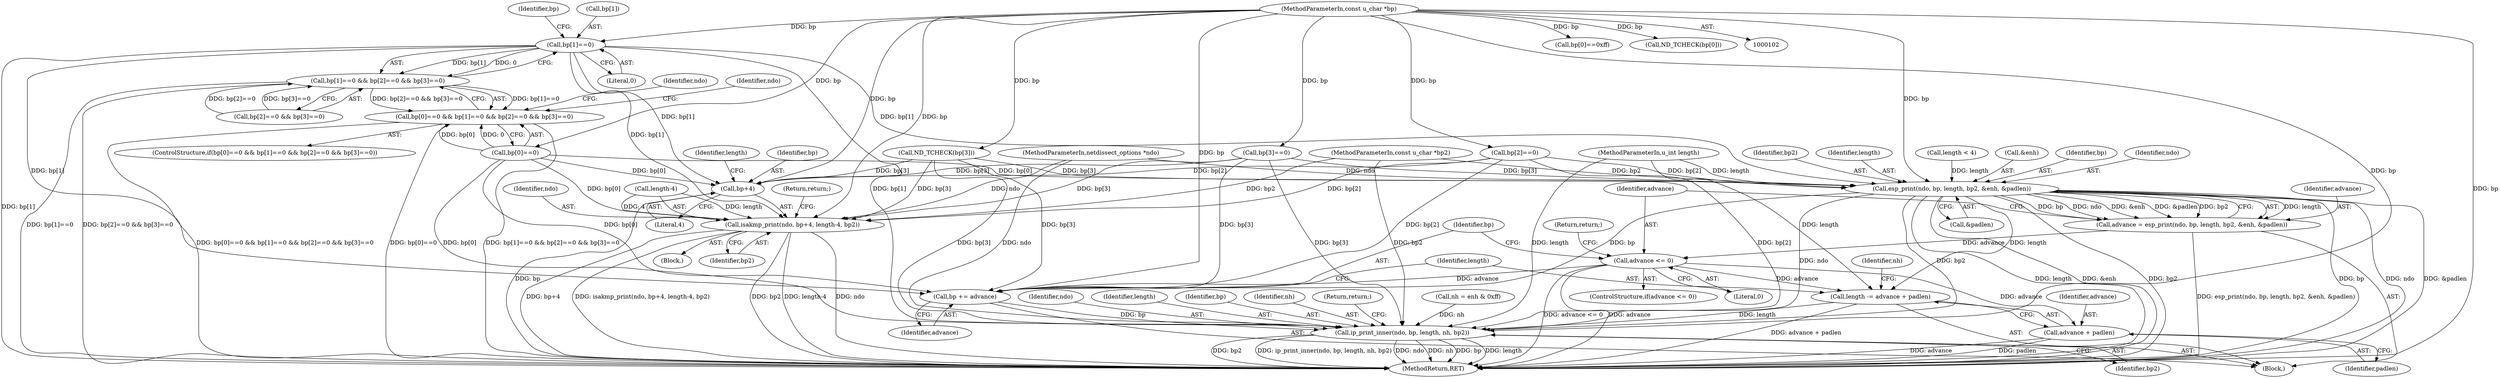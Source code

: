 digraph "0_tcpdump_f76e7feb41a4327d2b0978449bbdafe98d4a3771@array" {
"1000146" [label="(Call,bp[1]==0)"];
"1000104" [label="(MethodParameterIn,const u_char *bp)"];
"1000145" [label="(Call,bp[1]==0 && bp[2]==0 && bp[3]==0)"];
"1000139" [label="(Call,bp[0]==0 && bp[1]==0 && bp[2]==0 && bp[3]==0)"];
"1000167" [label="(Call,isakmp_print(ndo, bp+4, length-4, bp2))"];
"1000169" [label="(Call,bp+4)"];
"1000188" [label="(Call,esp_print(ndo, bp, length, bp2, &enh, &padlen))"];
"1000186" [label="(Call,advance = esp_print(ndo, bp, length, bp2, &enh, &padlen))"];
"1000198" [label="(Call,advance <= 0)"];
"1000202" [label="(Call,bp += advance)"];
"1000215" [label="(Call,ip_print_inner(ndo, bp, length, nh, bp2))"];
"1000205" [label="(Call,length -= advance + padlen)"];
"1000207" [label="(Call,advance + padlen)"];
"1000195" [label="(Call,&padlen)"];
"1000199" [label="(Identifier,advance)"];
"1000186" [label="(Call,advance = esp_print(ndo, bp, length, bp2, &enh, &padlen))"];
"1000117" [label="(Call,bp[0]==0xff)"];
"1000206" [label="(Identifier,length)"];
"1000210" [label="(Call,nh = enh & 0xff)"];
"1000146" [label="(Call,bp[1]==0)"];
"1000140" [label="(Call,bp[0]==0)"];
"1000129" [label="(Call,length < 4)"];
"1000205" [label="(Call,length -= advance + padlen)"];
"1000103" [label="(MethodParameterIn,netdissect_options *ndo)"];
"1000152" [label="(Call,bp[2]==0)"];
"1000157" [label="(Call,bp[3]==0)"];
"1000139" [label="(Call,bp[0]==0 && bp[1]==0 && bp[2]==0 && bp[3]==0)"];
"1000198" [label="(Call,advance <= 0)"];
"1000208" [label="(Identifier,advance)"];
"1000173" [label="(Identifier,length)"];
"1000216" [label="(Identifier,ndo)"];
"1000177" [label="(Block,)"];
"1000209" [label="(Identifier,padlen)"];
"1000104" [label="(MethodParameterIn,const u_char *bp)"];
"1000203" [label="(Identifier,bp)"];
"1000145" [label="(Call,bp[1]==0 && bp[2]==0 && bp[3]==0)"];
"1000187" [label="(Identifier,advance)"];
"1000197" [label="(ControlStructure,if(advance <= 0))"];
"1000218" [label="(Identifier,length)"];
"1000215" [label="(Call,ip_print_inner(ndo, bp, length, nh, bp2))"];
"1000151" [label="(Call,bp[2]==0 && bp[3]==0)"];
"1000172" [label="(Call,length-4)"];
"1000193" [label="(Call,&enh)"];
"1000167" [label="(Call,isakmp_print(ndo, bp+4, length-4, bp2))"];
"1000190" [label="(Identifier,bp)"];
"1000228" [label="(MethodReturn,RET)"];
"1000150" [label="(Literal,0)"];
"1000204" [label="(Identifier,advance)"];
"1000170" [label="(Identifier,bp)"];
"1000217" [label="(Identifier,bp)"];
"1000134" [label="(Call,ND_TCHECK(bp[3]))"];
"1000189" [label="(Identifier,ndo)"];
"1000105" [label="(MethodParameterIn,u_int length)"];
"1000106" [label="(MethodParameterIn,const u_char *bp2)"];
"1000171" [label="(Literal,4)"];
"1000169" [label="(Call,bp+4)"];
"1000176" [label="(Return,return;)"];
"1000200" [label="(Literal,0)"];
"1000220" [label="(Identifier,bp2)"];
"1000219" [label="(Identifier,nh)"];
"1000211" [label="(Identifier,nh)"];
"1000221" [label="(Return,return;)"];
"1000202" [label="(Call,bp += advance)"];
"1000162" [label="(Block,)"];
"1000201" [label="(Return,return;)"];
"1000168" [label="(Identifier,ndo)"];
"1000175" [label="(Identifier,bp2)"];
"1000154" [label="(Identifier,bp)"];
"1000184" [label="(Identifier,ndo)"];
"1000192" [label="(Identifier,bp2)"];
"1000138" [label="(ControlStructure,if(bp[0]==0 && bp[1]==0 && bp[2]==0 && bp[3]==0))"];
"1000147" [label="(Call,bp[1])"];
"1000108" [label="(Call,ND_TCHECK(bp[0]))"];
"1000165" [label="(Identifier,ndo)"];
"1000188" [label="(Call,esp_print(ndo, bp, length, bp2, &enh, &padlen))"];
"1000191" [label="(Identifier,length)"];
"1000207" [label="(Call,advance + padlen)"];
"1000146" -> "1000145"  [label="AST: "];
"1000146" -> "1000150"  [label="CFG: "];
"1000147" -> "1000146"  [label="AST: "];
"1000150" -> "1000146"  [label="AST: "];
"1000154" -> "1000146"  [label="CFG: "];
"1000145" -> "1000146"  [label="CFG: "];
"1000146" -> "1000228"  [label="DDG: bp[1]"];
"1000146" -> "1000145"  [label="DDG: bp[1]"];
"1000146" -> "1000145"  [label="DDG: 0"];
"1000104" -> "1000146"  [label="DDG: bp"];
"1000146" -> "1000167"  [label="DDG: bp[1]"];
"1000146" -> "1000169"  [label="DDG: bp[1]"];
"1000146" -> "1000188"  [label="DDG: bp[1]"];
"1000146" -> "1000202"  [label="DDG: bp[1]"];
"1000146" -> "1000215"  [label="DDG: bp[1]"];
"1000104" -> "1000102"  [label="AST: "];
"1000104" -> "1000228"  [label="DDG: bp"];
"1000104" -> "1000108"  [label="DDG: bp"];
"1000104" -> "1000117"  [label="DDG: bp"];
"1000104" -> "1000134"  [label="DDG: bp"];
"1000104" -> "1000140"  [label="DDG: bp"];
"1000104" -> "1000152"  [label="DDG: bp"];
"1000104" -> "1000157"  [label="DDG: bp"];
"1000104" -> "1000167"  [label="DDG: bp"];
"1000104" -> "1000169"  [label="DDG: bp"];
"1000104" -> "1000188"  [label="DDG: bp"];
"1000104" -> "1000202"  [label="DDG: bp"];
"1000104" -> "1000215"  [label="DDG: bp"];
"1000145" -> "1000139"  [label="AST: "];
"1000145" -> "1000151"  [label="CFG: "];
"1000151" -> "1000145"  [label="AST: "];
"1000139" -> "1000145"  [label="CFG: "];
"1000145" -> "1000228"  [label="DDG: bp[2]==0 && bp[3]==0"];
"1000145" -> "1000228"  [label="DDG: bp[1]==0"];
"1000145" -> "1000139"  [label="DDG: bp[1]==0"];
"1000145" -> "1000139"  [label="DDG: bp[2]==0 && bp[3]==0"];
"1000151" -> "1000145"  [label="DDG: bp[2]==0"];
"1000151" -> "1000145"  [label="DDG: bp[3]==0"];
"1000139" -> "1000138"  [label="AST: "];
"1000139" -> "1000140"  [label="CFG: "];
"1000140" -> "1000139"  [label="AST: "];
"1000165" -> "1000139"  [label="CFG: "];
"1000184" -> "1000139"  [label="CFG: "];
"1000139" -> "1000228"  [label="DDG: bp[0]==0 && bp[1]==0 && bp[2]==0 && bp[3]==0"];
"1000139" -> "1000228"  [label="DDG: bp[0]==0"];
"1000139" -> "1000228"  [label="DDG: bp[1]==0 && bp[2]==0 && bp[3]==0"];
"1000140" -> "1000139"  [label="DDG: bp[0]"];
"1000140" -> "1000139"  [label="DDG: 0"];
"1000167" -> "1000162"  [label="AST: "];
"1000167" -> "1000175"  [label="CFG: "];
"1000168" -> "1000167"  [label="AST: "];
"1000169" -> "1000167"  [label="AST: "];
"1000172" -> "1000167"  [label="AST: "];
"1000175" -> "1000167"  [label="AST: "];
"1000176" -> "1000167"  [label="CFG: "];
"1000167" -> "1000228"  [label="DDG: length-4"];
"1000167" -> "1000228"  [label="DDG: ndo"];
"1000167" -> "1000228"  [label="DDG: bp+4"];
"1000167" -> "1000228"  [label="DDG: isakmp_print(ndo, bp+4, length-4, bp2)"];
"1000167" -> "1000228"  [label="DDG: bp2"];
"1000103" -> "1000167"  [label="DDG: ndo"];
"1000140" -> "1000167"  [label="DDG: bp[0]"];
"1000157" -> "1000167"  [label="DDG: bp[3]"];
"1000152" -> "1000167"  [label="DDG: bp[2]"];
"1000134" -> "1000167"  [label="DDG: bp[3]"];
"1000172" -> "1000167"  [label="DDG: length"];
"1000172" -> "1000167"  [label="DDG: 4"];
"1000106" -> "1000167"  [label="DDG: bp2"];
"1000169" -> "1000171"  [label="CFG: "];
"1000170" -> "1000169"  [label="AST: "];
"1000171" -> "1000169"  [label="AST: "];
"1000173" -> "1000169"  [label="CFG: "];
"1000169" -> "1000228"  [label="DDG: bp"];
"1000140" -> "1000169"  [label="DDG: bp[0]"];
"1000157" -> "1000169"  [label="DDG: bp[3]"];
"1000152" -> "1000169"  [label="DDG: bp[2]"];
"1000134" -> "1000169"  [label="DDG: bp[3]"];
"1000188" -> "1000186"  [label="AST: "];
"1000188" -> "1000195"  [label="CFG: "];
"1000189" -> "1000188"  [label="AST: "];
"1000190" -> "1000188"  [label="AST: "];
"1000191" -> "1000188"  [label="AST: "];
"1000192" -> "1000188"  [label="AST: "];
"1000193" -> "1000188"  [label="AST: "];
"1000195" -> "1000188"  [label="AST: "];
"1000186" -> "1000188"  [label="CFG: "];
"1000188" -> "1000228"  [label="DDG: bp"];
"1000188" -> "1000228"  [label="DDG: ndo"];
"1000188" -> "1000228"  [label="DDG: &padlen"];
"1000188" -> "1000228"  [label="DDG: length"];
"1000188" -> "1000228"  [label="DDG: &enh"];
"1000188" -> "1000228"  [label="DDG: bp2"];
"1000188" -> "1000186"  [label="DDG: length"];
"1000188" -> "1000186"  [label="DDG: bp"];
"1000188" -> "1000186"  [label="DDG: ndo"];
"1000188" -> "1000186"  [label="DDG: &enh"];
"1000188" -> "1000186"  [label="DDG: &padlen"];
"1000188" -> "1000186"  [label="DDG: bp2"];
"1000103" -> "1000188"  [label="DDG: ndo"];
"1000140" -> "1000188"  [label="DDG: bp[0]"];
"1000157" -> "1000188"  [label="DDG: bp[3]"];
"1000152" -> "1000188"  [label="DDG: bp[2]"];
"1000134" -> "1000188"  [label="DDG: bp[3]"];
"1000129" -> "1000188"  [label="DDG: length"];
"1000105" -> "1000188"  [label="DDG: length"];
"1000106" -> "1000188"  [label="DDG: bp2"];
"1000188" -> "1000202"  [label="DDG: bp"];
"1000188" -> "1000205"  [label="DDG: length"];
"1000188" -> "1000215"  [label="DDG: ndo"];
"1000188" -> "1000215"  [label="DDG: bp2"];
"1000186" -> "1000177"  [label="AST: "];
"1000187" -> "1000186"  [label="AST: "];
"1000199" -> "1000186"  [label="CFG: "];
"1000186" -> "1000228"  [label="DDG: esp_print(ndo, bp, length, bp2, &enh, &padlen)"];
"1000186" -> "1000198"  [label="DDG: advance"];
"1000198" -> "1000197"  [label="AST: "];
"1000198" -> "1000200"  [label="CFG: "];
"1000199" -> "1000198"  [label="AST: "];
"1000200" -> "1000198"  [label="AST: "];
"1000201" -> "1000198"  [label="CFG: "];
"1000203" -> "1000198"  [label="CFG: "];
"1000198" -> "1000228"  [label="DDG: advance"];
"1000198" -> "1000228"  [label="DDG: advance <= 0"];
"1000198" -> "1000202"  [label="DDG: advance"];
"1000198" -> "1000205"  [label="DDG: advance"];
"1000198" -> "1000207"  [label="DDG: advance"];
"1000202" -> "1000177"  [label="AST: "];
"1000202" -> "1000204"  [label="CFG: "];
"1000203" -> "1000202"  [label="AST: "];
"1000204" -> "1000202"  [label="AST: "];
"1000206" -> "1000202"  [label="CFG: "];
"1000140" -> "1000202"  [label="DDG: bp[0]"];
"1000157" -> "1000202"  [label="DDG: bp[3]"];
"1000152" -> "1000202"  [label="DDG: bp[2]"];
"1000134" -> "1000202"  [label="DDG: bp[3]"];
"1000202" -> "1000215"  [label="DDG: bp"];
"1000215" -> "1000177"  [label="AST: "];
"1000215" -> "1000220"  [label="CFG: "];
"1000216" -> "1000215"  [label="AST: "];
"1000217" -> "1000215"  [label="AST: "];
"1000218" -> "1000215"  [label="AST: "];
"1000219" -> "1000215"  [label="AST: "];
"1000220" -> "1000215"  [label="AST: "];
"1000221" -> "1000215"  [label="CFG: "];
"1000215" -> "1000228"  [label="DDG: ndo"];
"1000215" -> "1000228"  [label="DDG: nh"];
"1000215" -> "1000228"  [label="DDG: bp"];
"1000215" -> "1000228"  [label="DDG: length"];
"1000215" -> "1000228"  [label="DDG: bp2"];
"1000215" -> "1000228"  [label="DDG: ip_print_inner(ndo, bp, length, nh, bp2)"];
"1000103" -> "1000215"  [label="DDG: ndo"];
"1000140" -> "1000215"  [label="DDG: bp[0]"];
"1000157" -> "1000215"  [label="DDG: bp[3]"];
"1000152" -> "1000215"  [label="DDG: bp[2]"];
"1000134" -> "1000215"  [label="DDG: bp[3]"];
"1000205" -> "1000215"  [label="DDG: length"];
"1000105" -> "1000215"  [label="DDG: length"];
"1000210" -> "1000215"  [label="DDG: nh"];
"1000106" -> "1000215"  [label="DDG: bp2"];
"1000205" -> "1000177"  [label="AST: "];
"1000205" -> "1000207"  [label="CFG: "];
"1000206" -> "1000205"  [label="AST: "];
"1000207" -> "1000205"  [label="AST: "];
"1000211" -> "1000205"  [label="CFG: "];
"1000205" -> "1000228"  [label="DDG: advance + padlen"];
"1000105" -> "1000205"  [label="DDG: length"];
"1000207" -> "1000209"  [label="CFG: "];
"1000208" -> "1000207"  [label="AST: "];
"1000209" -> "1000207"  [label="AST: "];
"1000207" -> "1000228"  [label="DDG: advance"];
"1000207" -> "1000228"  [label="DDG: padlen"];
}

